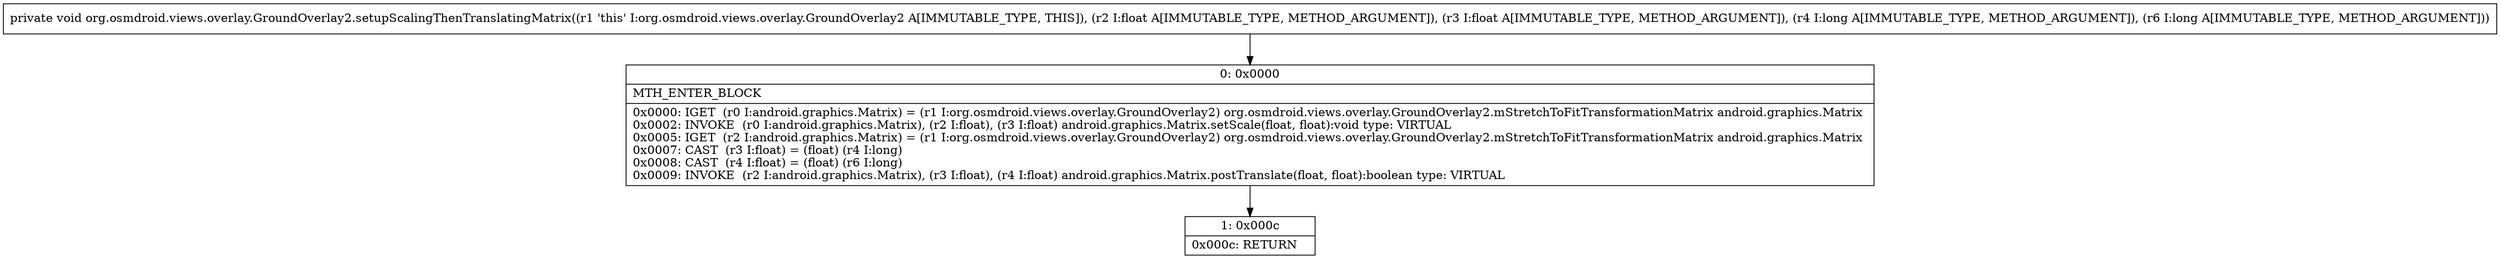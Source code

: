 digraph "CFG fororg.osmdroid.views.overlay.GroundOverlay2.setupScalingThenTranslatingMatrix(FFJJ)V" {
Node_0 [shape=record,label="{0\:\ 0x0000|MTH_ENTER_BLOCK\l|0x0000: IGET  (r0 I:android.graphics.Matrix) = (r1 I:org.osmdroid.views.overlay.GroundOverlay2) org.osmdroid.views.overlay.GroundOverlay2.mStretchToFitTransformationMatrix android.graphics.Matrix \l0x0002: INVOKE  (r0 I:android.graphics.Matrix), (r2 I:float), (r3 I:float) android.graphics.Matrix.setScale(float, float):void type: VIRTUAL \l0x0005: IGET  (r2 I:android.graphics.Matrix) = (r1 I:org.osmdroid.views.overlay.GroundOverlay2) org.osmdroid.views.overlay.GroundOverlay2.mStretchToFitTransformationMatrix android.graphics.Matrix \l0x0007: CAST  (r3 I:float) = (float) (r4 I:long) \l0x0008: CAST  (r4 I:float) = (float) (r6 I:long) \l0x0009: INVOKE  (r2 I:android.graphics.Matrix), (r3 I:float), (r4 I:float) android.graphics.Matrix.postTranslate(float, float):boolean type: VIRTUAL \l}"];
Node_1 [shape=record,label="{1\:\ 0x000c|0x000c: RETURN   \l}"];
MethodNode[shape=record,label="{private void org.osmdroid.views.overlay.GroundOverlay2.setupScalingThenTranslatingMatrix((r1 'this' I:org.osmdroid.views.overlay.GroundOverlay2 A[IMMUTABLE_TYPE, THIS]), (r2 I:float A[IMMUTABLE_TYPE, METHOD_ARGUMENT]), (r3 I:float A[IMMUTABLE_TYPE, METHOD_ARGUMENT]), (r4 I:long A[IMMUTABLE_TYPE, METHOD_ARGUMENT]), (r6 I:long A[IMMUTABLE_TYPE, METHOD_ARGUMENT])) }"];
MethodNode -> Node_0;
Node_0 -> Node_1;
}

